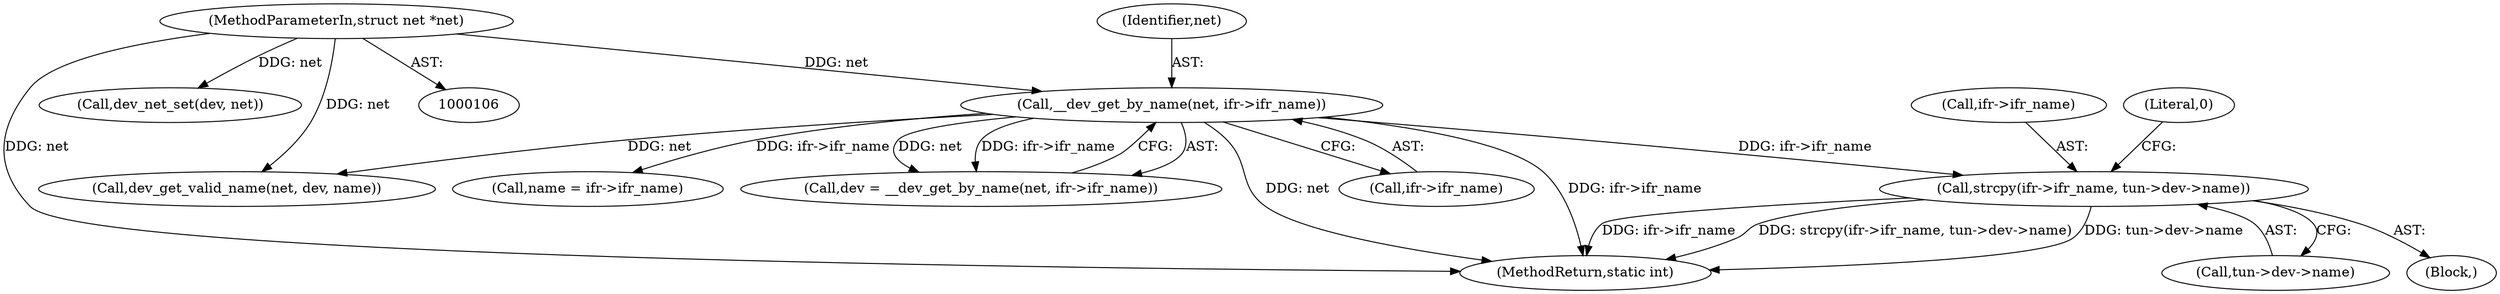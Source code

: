 digraph "0_linux_0ad646c81b2182f7fa67ec0c8c825e0ee165696d@API" {
"1000562" [label="(Call,strcpy(ifr->ifr_name, tun->dev->name))"];
"1000129" [label="(Call,__dev_get_by_name(net, ifr->ifr_name))"];
"1000107" [label="(MethodParameterIn,struct net *net)"];
"1000572" [label="(Literal,0)"];
"1000129" [label="(Call,__dev_get_by_name(net, ifr->ifr_name))"];
"1000131" [label="(Call,ifr->ifr_name)"];
"1000107" [label="(MethodParameterIn,struct net *net)"];
"1000562" [label="(Call,strcpy(ifr->ifr_name, tun->dev->name))"];
"1000127" [label="(Call,dev = __dev_get_by_name(net, ifr->ifr_name))"];
"1000330" [label="(Call,name = ifr->ifr_name)"];
"1000566" [label="(Call,tun->dev->name)"];
"1000110" [label="(Block,)"];
"1000353" [label="(Call,dev_get_valid_name(net, dev, name))"];
"1000563" [label="(Call,ifr->ifr_name)"];
"1000130" [label="(Identifier,net)"];
"1000360" [label="(Call,dev_net_set(dev, net))"];
"1000594" [label="(MethodReturn,static int)"];
"1000562" -> "1000110"  [label="AST: "];
"1000562" -> "1000566"  [label="CFG: "];
"1000563" -> "1000562"  [label="AST: "];
"1000566" -> "1000562"  [label="AST: "];
"1000572" -> "1000562"  [label="CFG: "];
"1000562" -> "1000594"  [label="DDG: ifr->ifr_name"];
"1000562" -> "1000594"  [label="DDG: strcpy(ifr->ifr_name, tun->dev->name)"];
"1000562" -> "1000594"  [label="DDG: tun->dev->name"];
"1000129" -> "1000562"  [label="DDG: ifr->ifr_name"];
"1000129" -> "1000127"  [label="AST: "];
"1000129" -> "1000131"  [label="CFG: "];
"1000130" -> "1000129"  [label="AST: "];
"1000131" -> "1000129"  [label="AST: "];
"1000127" -> "1000129"  [label="CFG: "];
"1000129" -> "1000594"  [label="DDG: net"];
"1000129" -> "1000594"  [label="DDG: ifr->ifr_name"];
"1000129" -> "1000127"  [label="DDG: net"];
"1000129" -> "1000127"  [label="DDG: ifr->ifr_name"];
"1000107" -> "1000129"  [label="DDG: net"];
"1000129" -> "1000330"  [label="DDG: ifr->ifr_name"];
"1000129" -> "1000353"  [label="DDG: net"];
"1000107" -> "1000106"  [label="AST: "];
"1000107" -> "1000594"  [label="DDG: net"];
"1000107" -> "1000353"  [label="DDG: net"];
"1000107" -> "1000360"  [label="DDG: net"];
}
